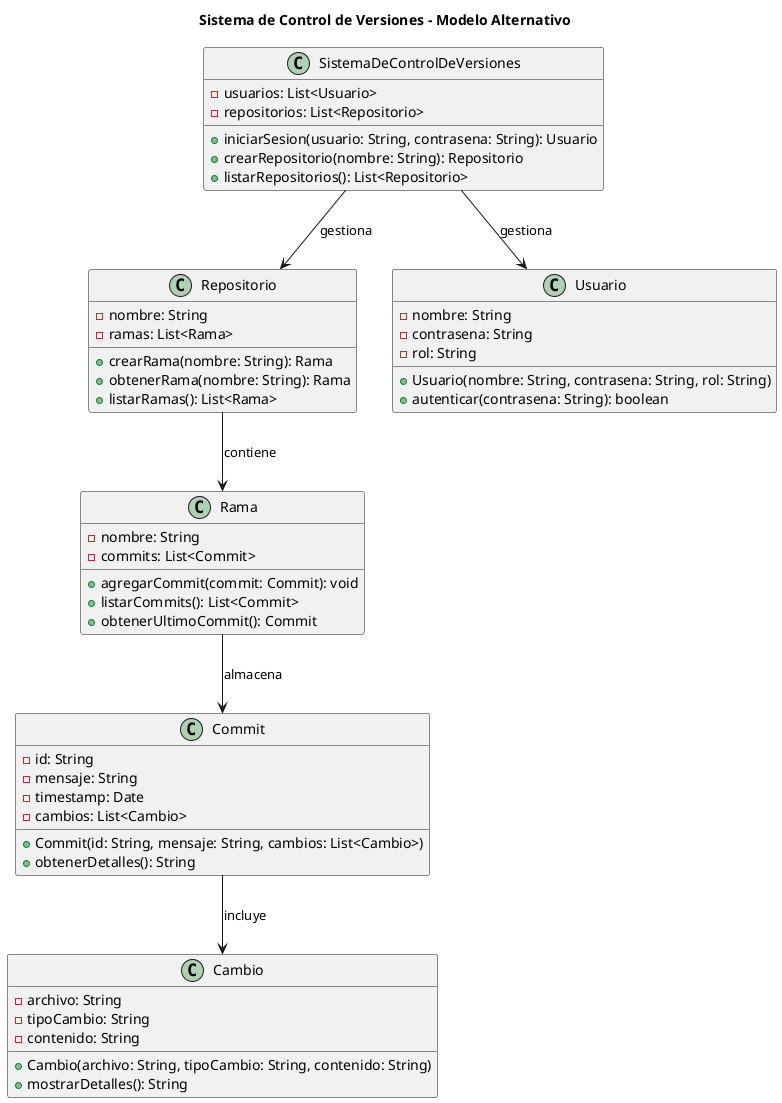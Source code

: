 @startuml
title Sistema de Control de Versiones - Modelo Alternativo

' Clase principal del sistema
class SistemaDeControlDeVersiones {
    - usuarios: List<Usuario>
    - repositorios: List<Repositorio>
    + iniciarSesion(usuario: String, contrasena: String): Usuario
    + crearRepositorio(nombre: String): Repositorio
    + listarRepositorios(): List<Repositorio>
}

' Clase para repositorios
class Repositorio {
    - nombre: String
    - ramas: List<Rama>
    + crearRama(nombre: String): Rama
    + obtenerRama(nombre: String): Rama
    + listarRamas(): List<Rama>
}

SistemaDeControlDeVersiones --> Repositorio : "gestiona"

' Clase para manejar ramas
class Rama {
    - nombre: String
    - commits: List<Commit>
    + agregarCommit(commit: Commit): void
    + listarCommits(): List<Commit>
    + obtenerUltimoCommit(): Commit
}

Repositorio --> Rama : "contiene"

' Clase para commits
class Commit {
    - id: String
    - mensaje: String
    - timestamp: Date
    - cambios: List<Cambio>
    + Commit(id: String, mensaje: String, cambios: List<Cambio>)
    + obtenerDetalles(): String
}

Rama --> Commit : "almacena"

' Clase para cambios dentro de un commit
class Cambio {
    - archivo: String
    - tipoCambio: String
    - contenido: String
    + Cambio(archivo: String, tipoCambio: String, contenido: String)
    + mostrarDetalles(): String
}

Commit --> Cambio : "incluye"

' Clase para manejar usuarios
class Usuario {
    - nombre: String
    - contrasena: String
    - rol: String
    + Usuario(nombre: String, contrasena: String, rol: String)
    + autenticar(contrasena: String): boolean
}

SistemaDeControlDeVersiones --> Usuario : "gestiona"

@enduml
